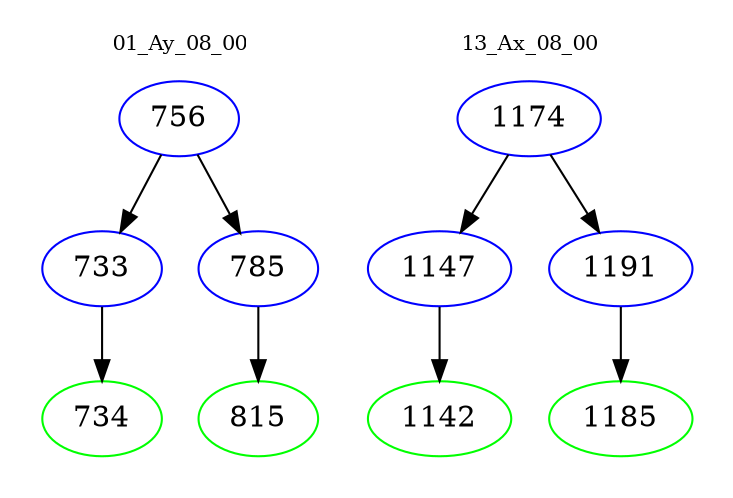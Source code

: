digraph{
subgraph cluster_0 {
color = white
label = "01_Ay_08_00";
fontsize=10;
T0_756 [label="756", color="blue"]
T0_756 -> T0_733 [color="black"]
T0_733 [label="733", color="blue"]
T0_733 -> T0_734 [color="black"]
T0_734 [label="734", color="green"]
T0_756 -> T0_785 [color="black"]
T0_785 [label="785", color="blue"]
T0_785 -> T0_815 [color="black"]
T0_815 [label="815", color="green"]
}
subgraph cluster_1 {
color = white
label = "13_Ax_08_00";
fontsize=10;
T1_1174 [label="1174", color="blue"]
T1_1174 -> T1_1147 [color="black"]
T1_1147 [label="1147", color="blue"]
T1_1147 -> T1_1142 [color="black"]
T1_1142 [label="1142", color="green"]
T1_1174 -> T1_1191 [color="black"]
T1_1191 [label="1191", color="blue"]
T1_1191 -> T1_1185 [color="black"]
T1_1185 [label="1185", color="green"]
}
}
